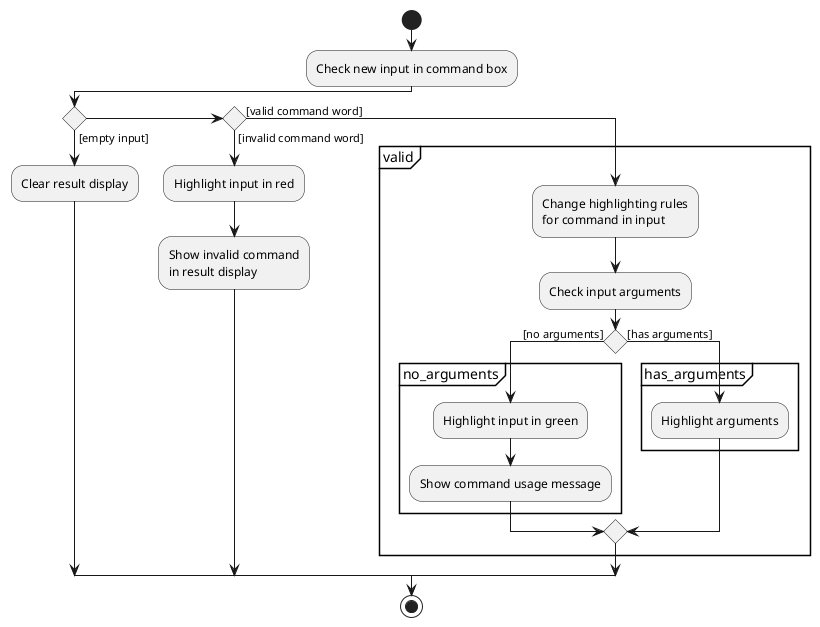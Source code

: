 @startuml
start
:Check new input in command box;

if () then ([empty input])
    :Clear result display;

else if () then ([invalid command word])
    :Highlight input in red;
    :Show invalid command
    in result display;

else ([valid command word])
partition valid {
    :Change highlighting rules
    for command in input;

    :Check input arguments;

    if () then ([no arguments])
    partition no_arguments {
        :Highlight input in green;
        :Show command usage message;
    }
    else ([has arguments])
    partition has_arguments {
        :Highlight arguments;
    }
    endif
}
endif
stop
@enduml

@startuml
start
:Check arguments;

if () then ([arguments have trailing whitespace])
    :Clear highlighting;
    :Count number of trailing whitespaces in arguments;
    if () then ([1 whitespace])
    else ([else])
        :Show command usage message;
    endif
    stop

else if () then ([command does not need preamble])
    :Remove preamble;

    :Check if removed preamble is blank;

    if () then ([blank preamble])
    else ([else])
        :Highlight input in red;
        :Show command usage message;
        stop
    endif
else ([else])
endif
:Highlight invalid arguments;
stop
@enduml


@startuml
start

:Check each prefix;

while () is ([has next prefix])

:Check next prefix;

if () then ([wrong prefix])
    :Highlight input in red;
    :Show command usage message;
    stop
else if () then ([invalid prefix value])
    :Highlight input in red;
    :Show prefix usage message;
    stop
else ([valid prefix value])
    :Highlight input in green;
    :Show prefix usage message;
endif
endwhile([else])
stop
@enduml
